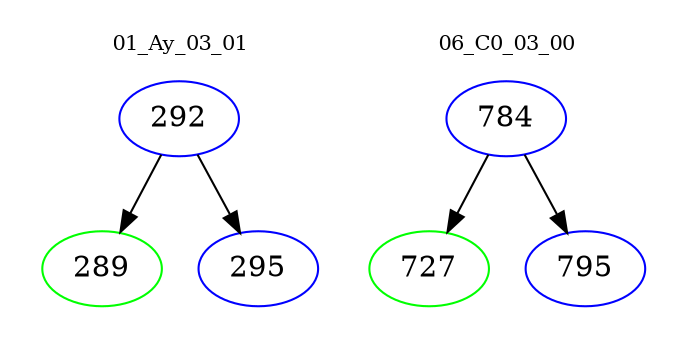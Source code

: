 digraph{
subgraph cluster_0 {
color = white
label = "01_Ay_03_01";
fontsize=10;
T0_292 [label="292", color="blue"]
T0_292 -> T0_289 [color="black"]
T0_289 [label="289", color="green"]
T0_292 -> T0_295 [color="black"]
T0_295 [label="295", color="blue"]
}
subgraph cluster_1 {
color = white
label = "06_C0_03_00";
fontsize=10;
T1_784 [label="784", color="blue"]
T1_784 -> T1_727 [color="black"]
T1_727 [label="727", color="green"]
T1_784 -> T1_795 [color="black"]
T1_795 [label="795", color="blue"]
}
}
